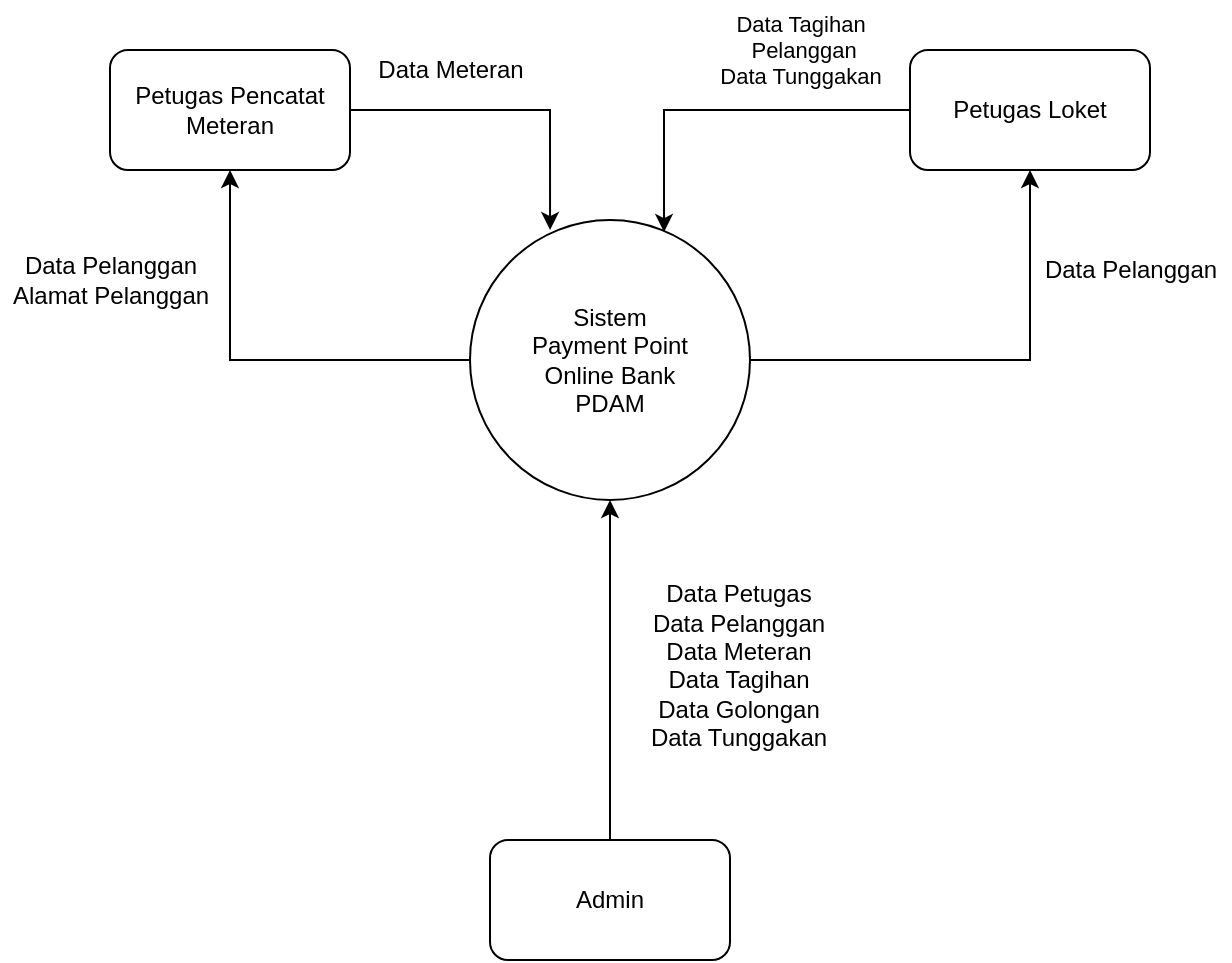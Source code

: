 <mxfile version="16.4.7" type="github">
  <diagram id="uMM3siVCVbOM3F6NofLO" name="Page-1">
    <mxGraphModel dx="1102" dy="621" grid="1" gridSize="10" guides="1" tooltips="1" connect="1" arrows="1" fold="1" page="1" pageScale="1" pageWidth="827" pageHeight="1169" math="0" shadow="0">
      <root>
        <mxCell id="0" />
        <mxCell id="1" parent="0" />
        <mxCell id="G_zQhxTGkbJwU_GFwThP-1" style="edgeStyle=orthogonalEdgeStyle;rounded=0;orthogonalLoop=1;jettySize=auto;html=1;exitX=0;exitY=0.5;exitDx=0;exitDy=0;entryX=0.5;entryY=1;entryDx=0;entryDy=0;" parent="1" source="G_zQhxTGkbJwU_GFwThP-4" target="G_zQhxTGkbJwU_GFwThP-8" edge="1">
          <mxGeometry relative="1" as="geometry" />
        </mxCell>
        <mxCell id="G_zQhxTGkbJwU_GFwThP-2" style="edgeStyle=orthogonalEdgeStyle;rounded=0;orthogonalLoop=1;jettySize=auto;html=1;exitX=1;exitY=0.5;exitDx=0;exitDy=0;entryX=0.5;entryY=1;entryDx=0;entryDy=0;" parent="1" source="G_zQhxTGkbJwU_GFwThP-4" target="G_zQhxTGkbJwU_GFwThP-6" edge="1">
          <mxGeometry relative="1" as="geometry" />
        </mxCell>
        <mxCell id="G_zQhxTGkbJwU_GFwThP-4" value="Sistem&lt;br&gt;&lt;div&gt;Payment Point &lt;br&gt;&lt;/div&gt;&lt;div&gt;Online Bank&lt;/div&gt;&lt;div&gt;PDAM&lt;br&gt;&lt;/div&gt;" style="ellipse;whiteSpace=wrap;html=1;aspect=fixed;" parent="1" vertex="1">
          <mxGeometry x="330" y="230" width="140" height="140" as="geometry" />
        </mxCell>
        <mxCell id="G_zQhxTGkbJwU_GFwThP-5" style="edgeStyle=orthogonalEdgeStyle;rounded=0;orthogonalLoop=1;jettySize=auto;html=1;exitX=0;exitY=0.5;exitDx=0;exitDy=0;entryX=0.693;entryY=0.043;entryDx=0;entryDy=0;entryPerimeter=0;" parent="1" source="G_zQhxTGkbJwU_GFwThP-6" target="G_zQhxTGkbJwU_GFwThP-4" edge="1">
          <mxGeometry relative="1" as="geometry" />
        </mxCell>
        <mxCell id="G_zQhxTGkbJwU_GFwThP-6" value="Petugas Loket" style="rounded=1;whiteSpace=wrap;html=1;" parent="1" vertex="1">
          <mxGeometry x="550" y="145" width="120" height="60" as="geometry" />
        </mxCell>
        <mxCell id="G_zQhxTGkbJwU_GFwThP-7" style="edgeStyle=orthogonalEdgeStyle;rounded=0;orthogonalLoop=1;jettySize=auto;html=1;exitX=1;exitY=0.5;exitDx=0;exitDy=0;entryX=0.286;entryY=0.036;entryDx=0;entryDy=0;entryPerimeter=0;" parent="1" source="G_zQhxTGkbJwU_GFwThP-8" target="G_zQhxTGkbJwU_GFwThP-4" edge="1">
          <mxGeometry relative="1" as="geometry" />
        </mxCell>
        <mxCell id="G_zQhxTGkbJwU_GFwThP-8" value="Petugas Pencatat&lt;br&gt;Meteran" style="rounded=1;whiteSpace=wrap;html=1;" parent="1" vertex="1">
          <mxGeometry x="150" y="145" width="120" height="60" as="geometry" />
        </mxCell>
        <mxCell id="Mt91El-D3KBQB4eEoZC0-1" style="edgeStyle=orthogonalEdgeStyle;rounded=0;orthogonalLoop=1;jettySize=auto;html=1;entryX=0.5;entryY=1;entryDx=0;entryDy=0;fontSize=11;" edge="1" parent="1" source="G_zQhxTGkbJwU_GFwThP-9" target="G_zQhxTGkbJwU_GFwThP-4">
          <mxGeometry relative="1" as="geometry">
            <Array as="points">
              <mxPoint x="400" y="490" />
              <mxPoint x="400" y="490" />
            </Array>
          </mxGeometry>
        </mxCell>
        <mxCell id="G_zQhxTGkbJwU_GFwThP-9" value="Admin" style="rounded=1;whiteSpace=wrap;html=1;" parent="1" vertex="1">
          <mxGeometry x="340" y="540" width="120" height="60" as="geometry" />
        </mxCell>
        <mxCell id="G_zQhxTGkbJwU_GFwThP-10" value="&lt;div&gt;Data Pelanggan&lt;/div&gt;&lt;div&gt;Alamat Pelanggan&lt;br&gt;&lt;/div&gt;" style="text;html=1;align=center;verticalAlign=middle;resizable=0;points=[];autosize=1;strokeColor=none;fillColor=none;" parent="1" vertex="1">
          <mxGeometry x="95" y="245" width="110" height="30" as="geometry" />
        </mxCell>
        <mxCell id="G_zQhxTGkbJwU_GFwThP-11" value="Data Meteran" style="text;html=1;align=center;verticalAlign=middle;resizable=0;points=[];autosize=1;strokeColor=none;fillColor=none;" parent="1" vertex="1">
          <mxGeometry x="275" y="145" width="90" height="20" as="geometry" />
        </mxCell>
        <mxCell id="G_zQhxTGkbJwU_GFwThP-12" value="Data Pelanggan" style="text;html=1;align=center;verticalAlign=middle;resizable=0;points=[];autosize=1;strokeColor=none;fillColor=none;" parent="1" vertex="1">
          <mxGeometry x="610" y="245" width="100" height="20" as="geometry" />
        </mxCell>
        <mxCell id="G_zQhxTGkbJwU_GFwThP-13" value="&lt;div style=&quot;font-size: 11px&quot;&gt;&lt;font style=&quot;font-size: 11px&quot;&gt;Data Tagihan&lt;/font&gt;&lt;/div&gt;&lt;div style=&quot;font-size: 11px&quot;&gt;&lt;font style=&quot;font-size: 11px&quot;&gt;&amp;nbsp;Pelanggan&lt;br&gt;Data Tunggakan&lt;br&gt;&lt;/font&gt;&lt;/div&gt;" style="text;html=1;align=center;verticalAlign=middle;resizable=0;points=[];autosize=1;strokeColor=none;fillColor=none;" parent="1" vertex="1">
          <mxGeometry x="445" y="120" width="100" height="50" as="geometry" />
        </mxCell>
        <mxCell id="G_zQhxTGkbJwU_GFwThP-14" value="&lt;div&gt;Data Petugas&lt;br&gt;&lt;/div&gt;&lt;div&gt;Data Pelanggan&lt;/div&gt;&lt;div&gt;Data Meteran&lt;br&gt;&lt;/div&gt;&lt;div&gt;Data Tagihan&lt;/div&gt;&lt;div&gt;Data Golongan&lt;/div&gt;&lt;div&gt;Data Tunggakan&lt;br&gt;&lt;/div&gt;&lt;div&gt;&lt;br&gt;&lt;/div&gt;" style="text;html=1;align=center;verticalAlign=middle;resizable=0;points=[];autosize=1;strokeColor=none;fillColor=none;" parent="1" vertex="1">
          <mxGeometry x="414" y="410" width="100" height="100" as="geometry" />
        </mxCell>
      </root>
    </mxGraphModel>
  </diagram>
</mxfile>
